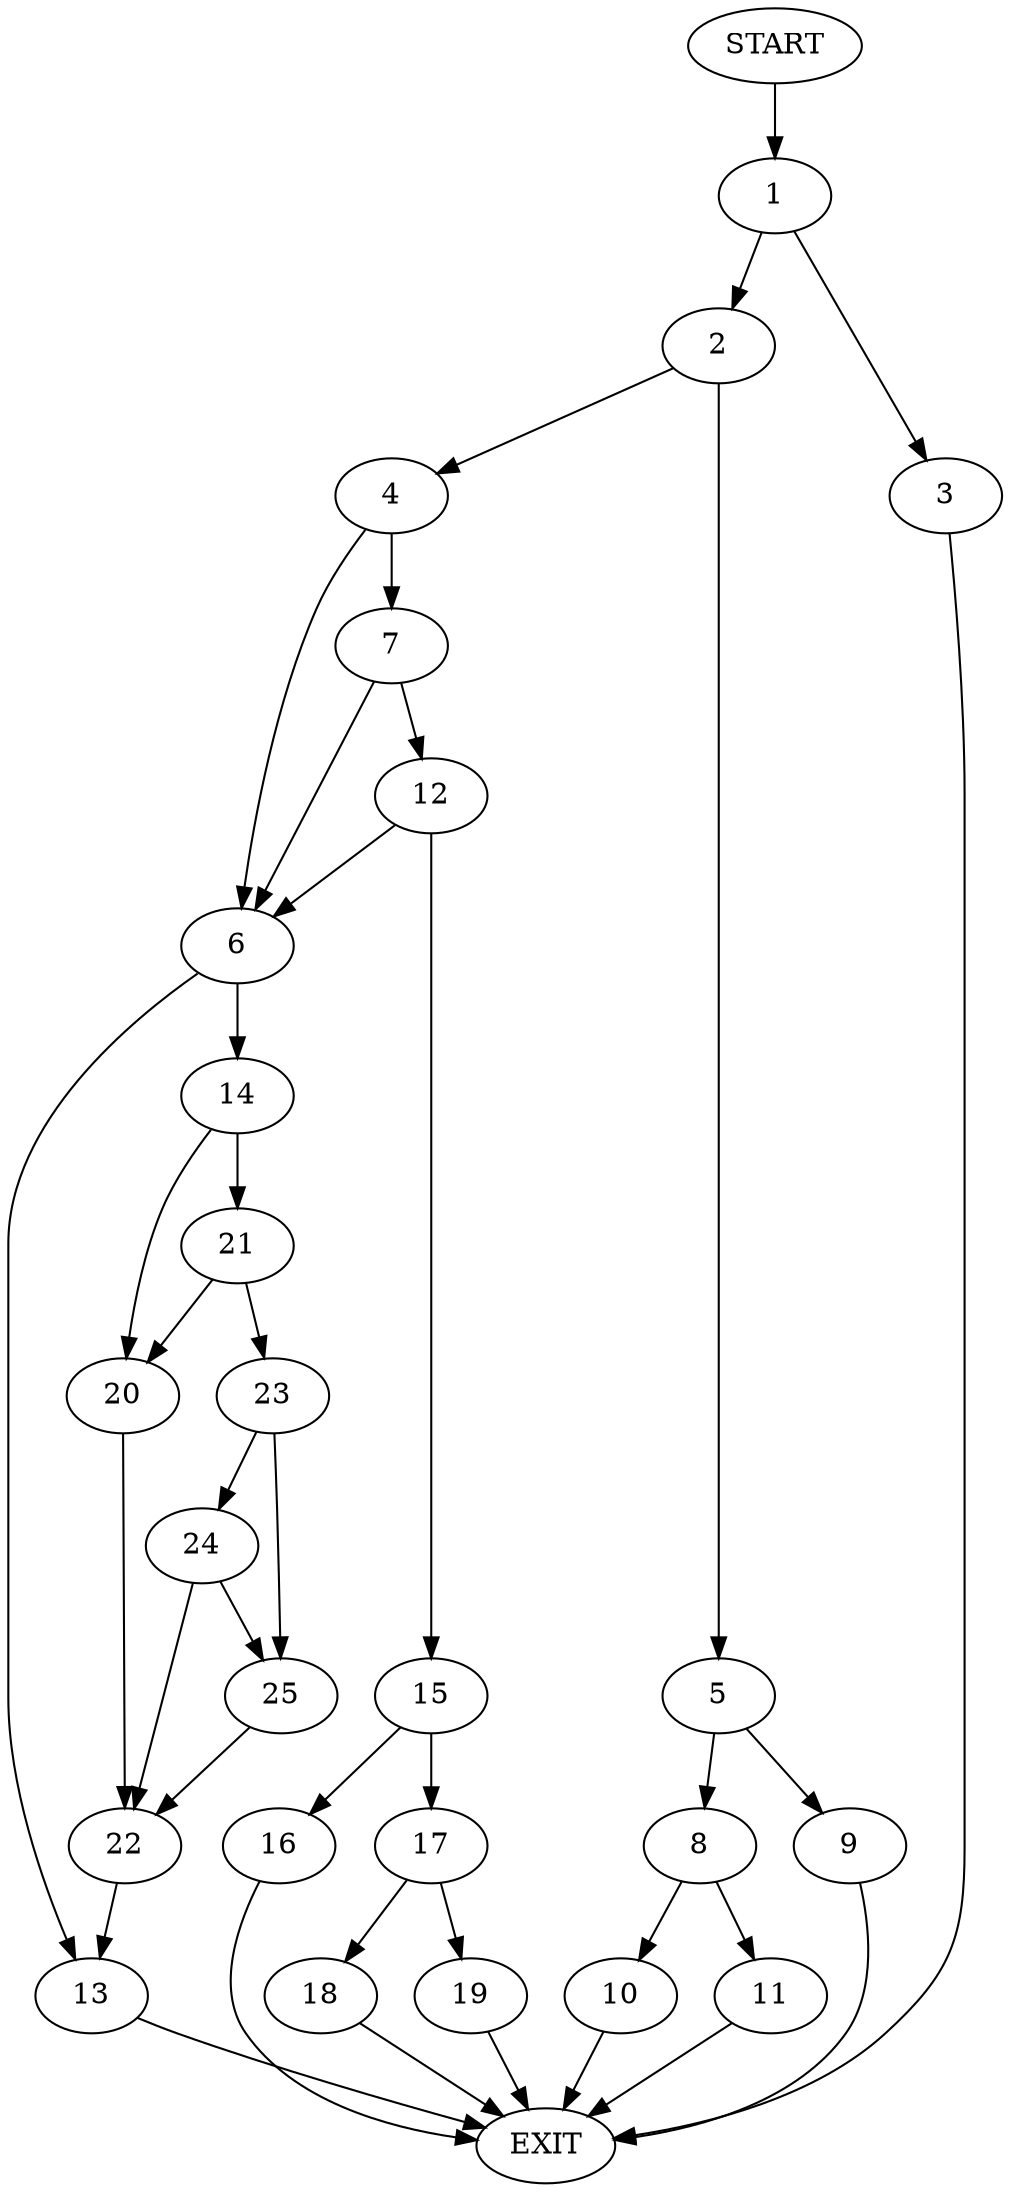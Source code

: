 digraph {
0 [label="START"]
26 [label="EXIT"]
0 -> 1
1 -> 2
1 -> 3
3 -> 26
2 -> 4
2 -> 5
4 -> 6
4 -> 7
5 -> 8
5 -> 9
9 -> 26
8 -> 10
8 -> 11
10 -> 26
11 -> 26
7 -> 6
7 -> 12
6 -> 13
6 -> 14
12 -> 6
12 -> 15
15 -> 16
15 -> 17
16 -> 26
17 -> 18
17 -> 19
19 -> 26
18 -> 26
13 -> 26
14 -> 20
14 -> 21
20 -> 22
21 -> 20
21 -> 23
23 -> 24
23 -> 25
22 -> 13
24 -> 22
24 -> 25
25 -> 22
}
